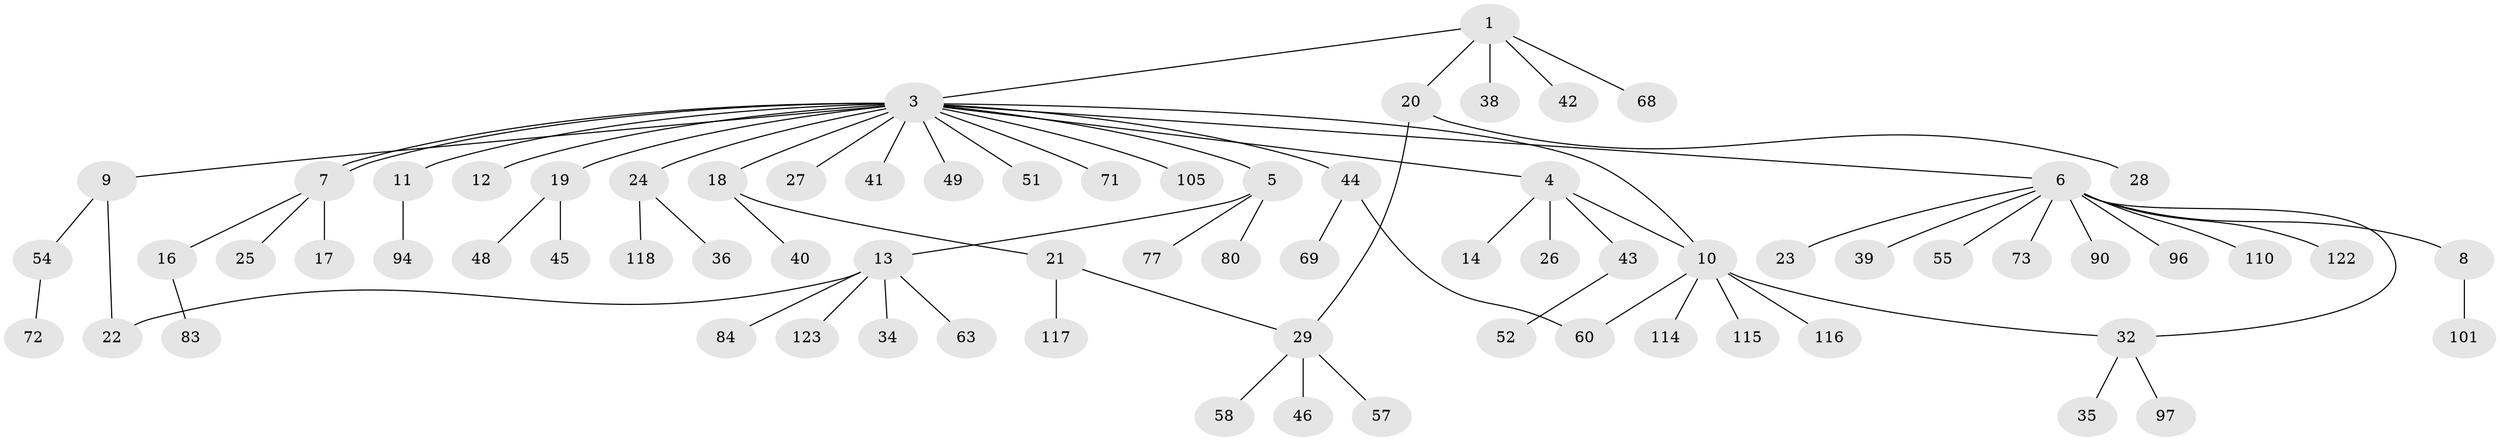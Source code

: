 // original degree distribution, {6: 0.032520325203252036, 1: 0.6178861788617886, 20: 0.008130081300813009, 11: 0.008130081300813009, 4: 0.056910569105691054, 12: 0.008130081300813009, 7: 0.008130081300813009, 2: 0.17886178861788618, 3: 0.06504065040650407, 5: 0.016260162601626018}
// Generated by graph-tools (version 1.1) at 2025/18/03/04/25 18:18:18]
// undirected, 73 vertices, 78 edges
graph export_dot {
graph [start="1"]
  node [color=gray90,style=filled];
  1 [super="+2"];
  3 [super="+66"];
  4 [super="+47+99+111+103+78+15"];
  5;
  6 [super="+30"];
  7 [super="+65+53"];
  8;
  9 [super="+113"];
  10 [super="+31"];
  11;
  12 [super="+120"];
  13;
  14;
  16;
  17 [super="+91"];
  18 [super="+33+76"];
  19 [super="+50+75+74"];
  20;
  21 [super="+56"];
  22 [super="+64"];
  23;
  24;
  25;
  26;
  27;
  28;
  29;
  32;
  34 [super="+37+62"];
  35 [super="+67"];
  36 [super="+79+85"];
  38;
  39;
  40;
  41;
  42;
  43;
  44 [super="+81"];
  45 [super="+59"];
  46;
  48;
  49 [super="+61+93+102"];
  51;
  52;
  54 [super="+100"];
  55;
  57;
  58 [super="+89"];
  60;
  63 [super="+95"];
  68;
  69;
  71;
  72;
  73;
  77;
  80;
  83;
  84;
  90;
  94;
  96 [super="+109"];
  97 [super="+108"];
  101 [super="+121"];
  105;
  110;
  114;
  115;
  116;
  117;
  118;
  122;
  123;
  1 -- 3;
  1 -- 20;
  1 -- 38;
  1 -- 42;
  1 -- 68;
  3 -- 4;
  3 -- 5;
  3 -- 6;
  3 -- 7;
  3 -- 7;
  3 -- 9;
  3 -- 11;
  3 -- 12;
  3 -- 18;
  3 -- 19;
  3 -- 24;
  3 -- 27;
  3 -- 41;
  3 -- 44;
  3 -- 49;
  3 -- 51;
  3 -- 71;
  3 -- 105;
  3 -- 10;
  4 -- 10;
  4 -- 14;
  4 -- 26;
  4 -- 43;
  5 -- 13;
  5 -- 77;
  5 -- 80;
  6 -- 8;
  6 -- 23;
  6 -- 32;
  6 -- 39;
  6 -- 55;
  6 -- 73;
  6 -- 90;
  6 -- 96;
  6 -- 110;
  6 -- 122;
  7 -- 16;
  7 -- 17;
  7 -- 25;
  8 -- 101;
  9 -- 22;
  9 -- 54;
  10 -- 32;
  10 -- 114;
  10 -- 116;
  10 -- 115;
  10 -- 60;
  11 -- 94;
  13 -- 34;
  13 -- 63;
  13 -- 84;
  13 -- 123;
  13 -- 22;
  16 -- 83;
  18 -- 21;
  18 -- 40;
  19 -- 45;
  19 -- 48;
  20 -- 28;
  20 -- 29;
  21 -- 29;
  21 -- 117;
  24 -- 36;
  24 -- 118;
  29 -- 46;
  29 -- 57;
  29 -- 58;
  32 -- 35;
  32 -- 97;
  43 -- 52;
  44 -- 69;
  44 -- 60;
  54 -- 72;
}
